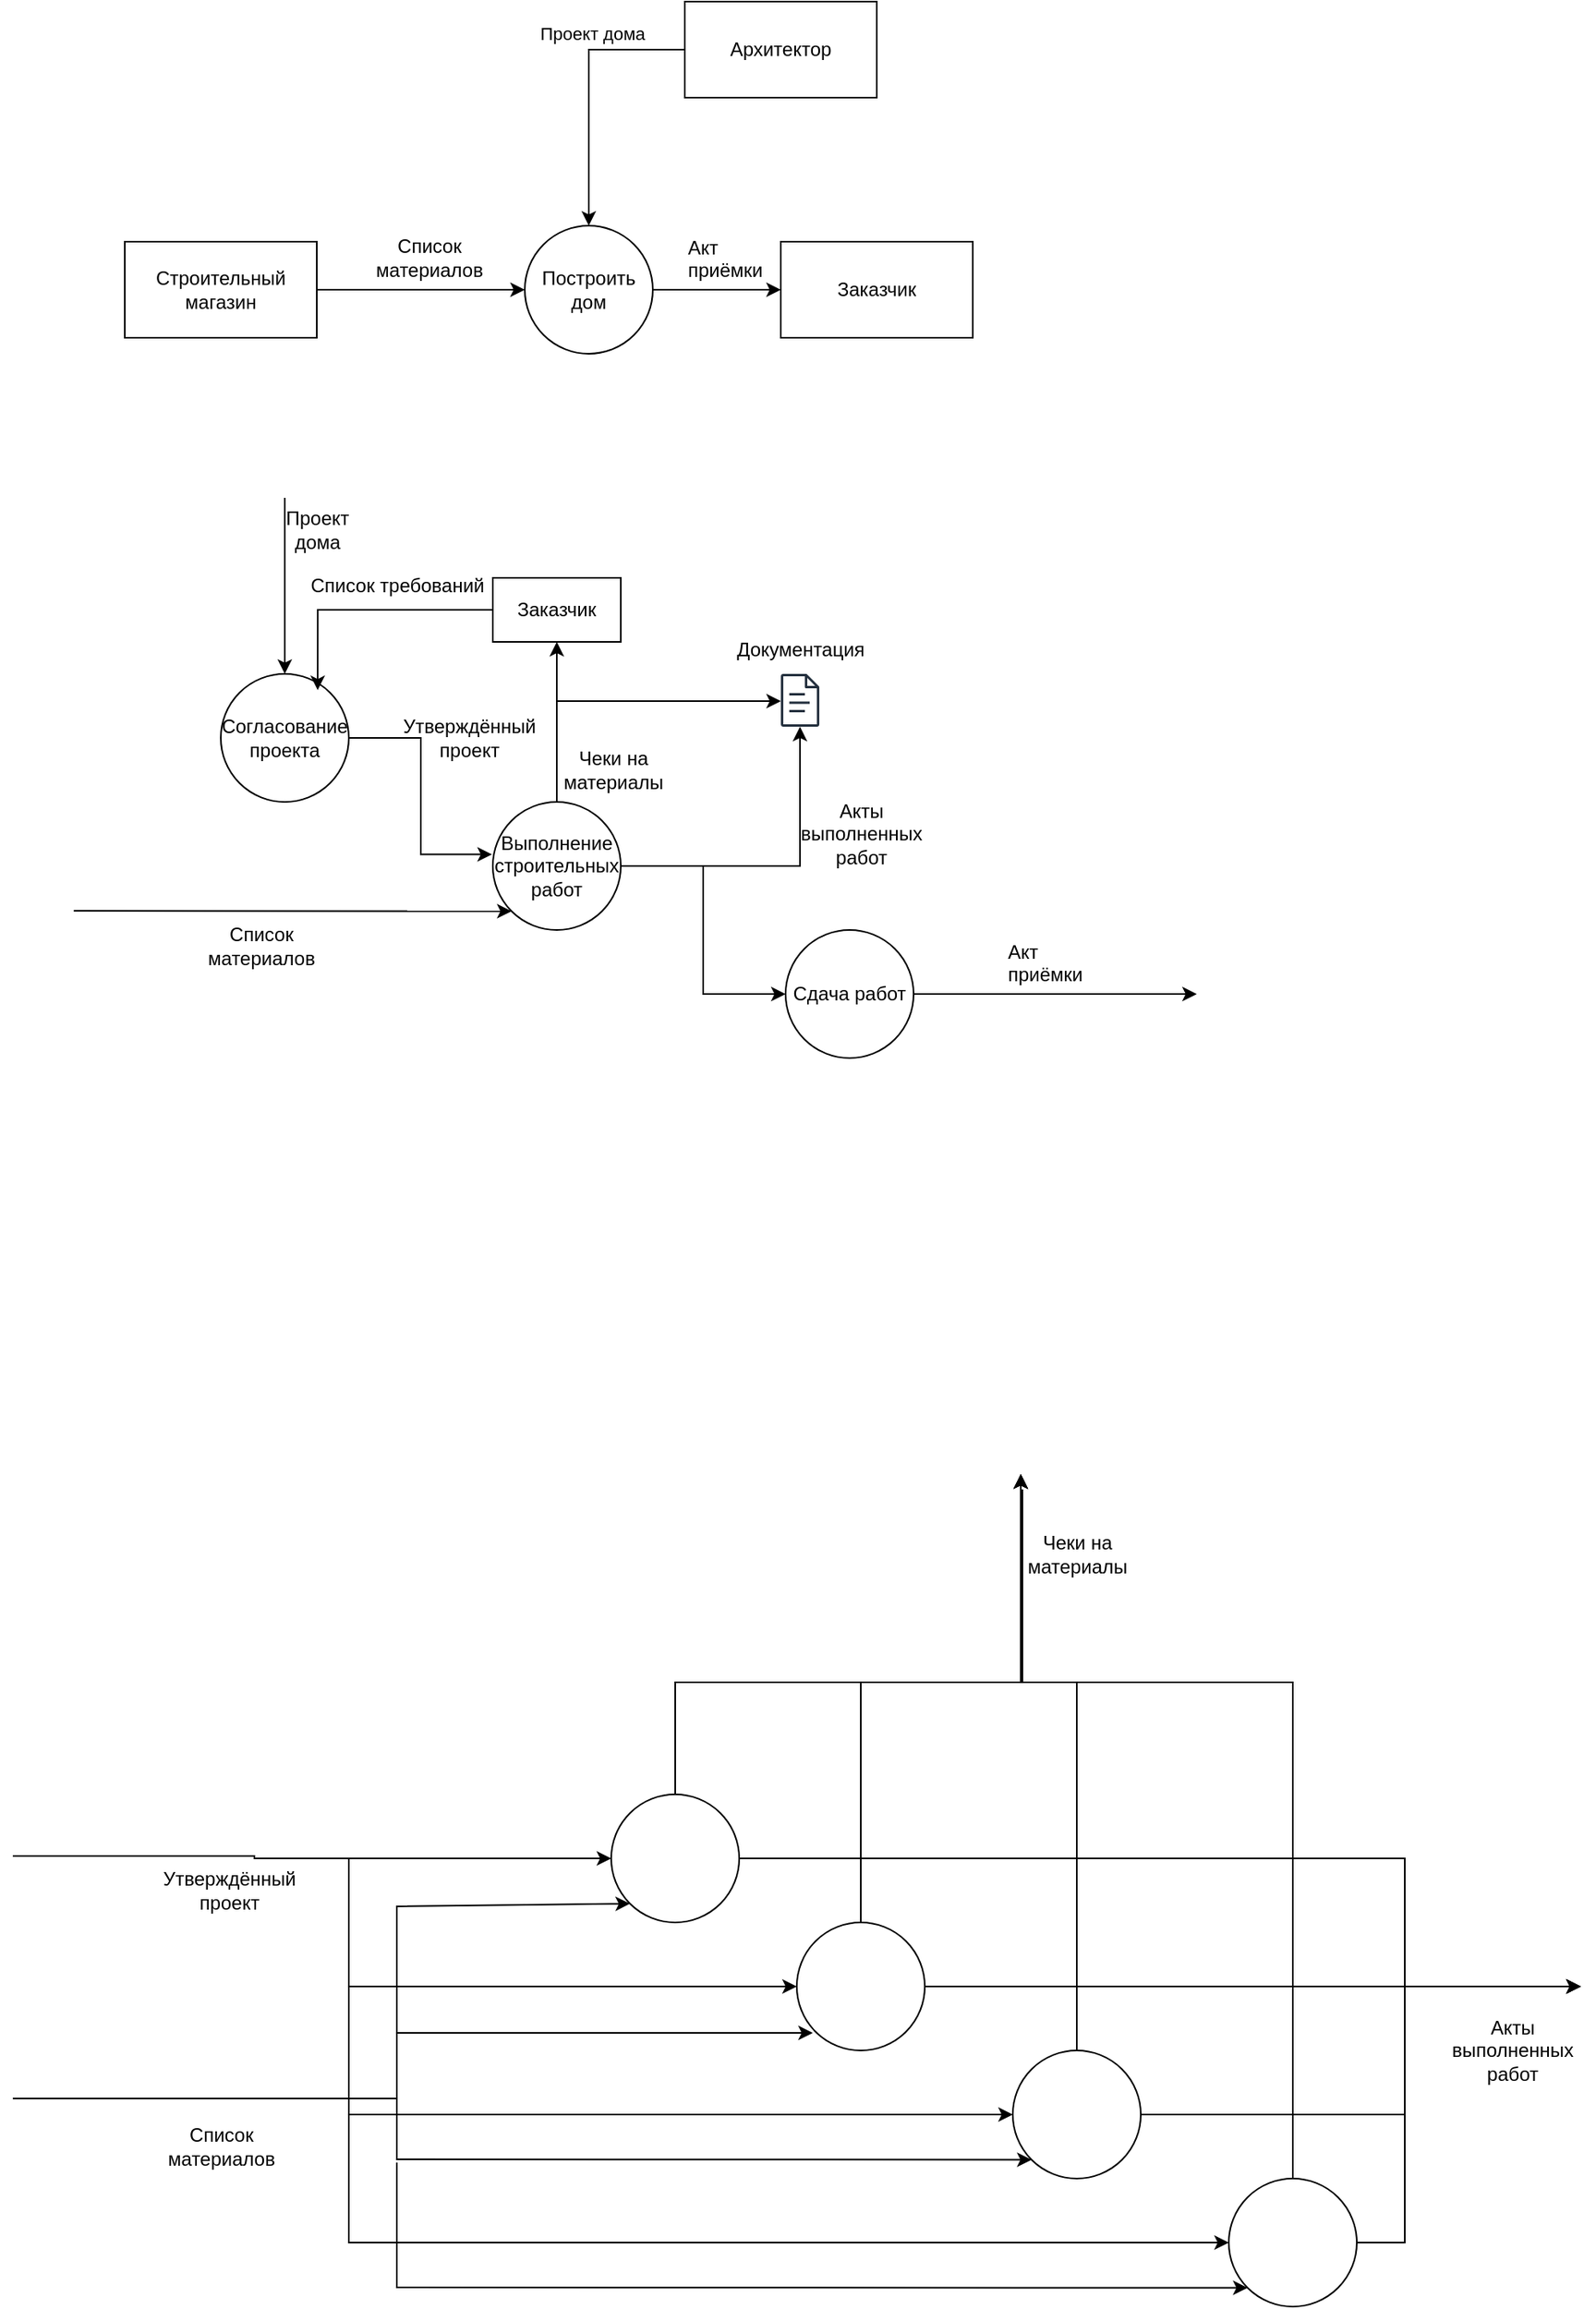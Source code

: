 <mxfile version="25.0.1">
  <diagram name="Page-1" id="IWK_YZqnmYgPwzLuM5sE">
    <mxGraphModel dx="1348" dy="618" grid="1" gridSize="10" guides="1" tooltips="1" connect="1" arrows="1" fold="1" page="1" pageScale="1" pageWidth="827" pageHeight="1169" math="0" shadow="0">
      <root>
        <mxCell id="0" />
        <mxCell id="1" parent="0" />
        <mxCell id="Poi-JJtiiJ44U1Zy0QEv-7" style="edgeStyle=orthogonalEdgeStyle;rounded=0;orthogonalLoop=1;jettySize=auto;html=1;entryX=0;entryY=0.5;entryDx=0;entryDy=0;" edge="1" parent="1" source="Poi-JJtiiJ44U1Zy0QEv-1" target="Poi-JJtiiJ44U1Zy0QEv-3">
          <mxGeometry relative="1" as="geometry" />
        </mxCell>
        <mxCell id="Poi-JJtiiJ44U1Zy0QEv-1" value="Построить дом" style="ellipse;whiteSpace=wrap;html=1;aspect=fixed;" vertex="1" parent="1">
          <mxGeometry x="280" y="260" width="80" height="80" as="geometry" />
        </mxCell>
        <mxCell id="Poi-JJtiiJ44U1Zy0QEv-5" style="edgeStyle=orthogonalEdgeStyle;rounded=0;orthogonalLoop=1;jettySize=auto;html=1;" edge="1" parent="1" source="Poi-JJtiiJ44U1Zy0QEv-2" target="Poi-JJtiiJ44U1Zy0QEv-1">
          <mxGeometry relative="1" as="geometry" />
        </mxCell>
        <mxCell id="Poi-JJtiiJ44U1Zy0QEv-2" value="&lt;div&gt;Строительный&lt;/div&gt;&lt;div&gt;магазин&lt;/div&gt;" style="rounded=0;whiteSpace=wrap;html=1;" vertex="1" parent="1">
          <mxGeometry x="30" y="270" width="120" height="60" as="geometry" />
        </mxCell>
        <mxCell id="Poi-JJtiiJ44U1Zy0QEv-3" value="Заказчик" style="rounded=0;whiteSpace=wrap;html=1;" vertex="1" parent="1">
          <mxGeometry x="440" y="270" width="120" height="60" as="geometry" />
        </mxCell>
        <mxCell id="Poi-JJtiiJ44U1Zy0QEv-9" style="edgeStyle=orthogonalEdgeStyle;rounded=0;orthogonalLoop=1;jettySize=auto;html=1;entryX=0.5;entryY=0;entryDx=0;entryDy=0;" edge="1" parent="1" source="Poi-JJtiiJ44U1Zy0QEv-4" target="Poi-JJtiiJ44U1Zy0QEv-1">
          <mxGeometry relative="1" as="geometry" />
        </mxCell>
        <mxCell id="Poi-JJtiiJ44U1Zy0QEv-10" value="Проект дома" style="edgeLabel;html=1;align=center;verticalAlign=middle;resizable=0;points=[];" vertex="1" connectable="0" parent="Poi-JJtiiJ44U1Zy0QEv-9">
          <mxGeometry x="0.137" y="2" relative="1" as="geometry">
            <mxPoint y="-47" as="offset" />
          </mxGeometry>
        </mxCell>
        <mxCell id="Poi-JJtiiJ44U1Zy0QEv-4" value="Архитектор" style="rounded=0;whiteSpace=wrap;html=1;" vertex="1" parent="1">
          <mxGeometry x="380" y="120" width="120" height="60" as="geometry" />
        </mxCell>
        <mxCell id="Poi-JJtiiJ44U1Zy0QEv-6" value="&lt;div&gt;Список&lt;/div&gt;&lt;div&gt;материалов&lt;/div&gt;" style="text;html=1;align=center;verticalAlign=middle;resizable=0;points=[];autosize=1;strokeColor=none;fillColor=none;" vertex="1" parent="1">
          <mxGeometry x="175" y="260" width="90" height="40" as="geometry" />
        </mxCell>
        <mxCell id="Poi-JJtiiJ44U1Zy0QEv-8" value="Акт&#xa;приёмки" style="text;whiteSpace=wrap;" vertex="1" parent="1">
          <mxGeometry x="380" y="260" width="80" height="50" as="geometry" />
        </mxCell>
        <mxCell id="Poi-JJtiiJ44U1Zy0QEv-12" value="&lt;div&gt;Согласование&lt;/div&gt;&lt;div&gt;проекта&lt;/div&gt;" style="ellipse;whiteSpace=wrap;html=1;aspect=fixed;" vertex="1" parent="1">
          <mxGeometry x="90" y="540" width="80" height="80" as="geometry" />
        </mxCell>
        <mxCell id="Poi-JJtiiJ44U1Zy0QEv-17" style="edgeStyle=orthogonalEdgeStyle;rounded=0;orthogonalLoop=1;jettySize=auto;html=1;entryX=0;entryY=0.5;entryDx=0;entryDy=0;" edge="1" parent="1" source="Poi-JJtiiJ44U1Zy0QEv-13" target="Poi-JJtiiJ44U1Zy0QEv-15">
          <mxGeometry relative="1" as="geometry" />
        </mxCell>
        <mxCell id="Poi-JJtiiJ44U1Zy0QEv-30" style="edgeStyle=orthogonalEdgeStyle;rounded=0;orthogonalLoop=1;jettySize=auto;html=1;" edge="1" parent="1" source="Poi-JJtiiJ44U1Zy0QEv-13" target="Poi-JJtiiJ44U1Zy0QEv-29">
          <mxGeometry relative="1" as="geometry">
            <mxPoint x="430" y="550" as="targetPoint" />
            <Array as="points">
              <mxPoint x="300" y="557" />
            </Array>
          </mxGeometry>
        </mxCell>
        <mxCell id="Poi-JJtiiJ44U1Zy0QEv-31" style="edgeStyle=orthogonalEdgeStyle;rounded=0;orthogonalLoop=1;jettySize=auto;html=1;exitX=1;exitY=0.5;exitDx=0;exitDy=0;" edge="1" parent="1" source="Poi-JJtiiJ44U1Zy0QEv-13" target="Poi-JJtiiJ44U1Zy0QEv-29">
          <mxGeometry relative="1" as="geometry">
            <Array as="points">
              <mxPoint x="452" y="660" />
            </Array>
          </mxGeometry>
        </mxCell>
        <mxCell id="Poi-JJtiiJ44U1Zy0QEv-13" value="&lt;div&gt;Выполнение&lt;/div&gt;&lt;div&gt;строительных работ&lt;/div&gt;" style="ellipse;whiteSpace=wrap;html=1;aspect=fixed;" vertex="1" parent="1">
          <mxGeometry x="260" y="620" width="80" height="80" as="geometry" />
        </mxCell>
        <mxCell id="Poi-JJtiiJ44U1Zy0QEv-20" style="edgeStyle=orthogonalEdgeStyle;rounded=0;orthogonalLoop=1;jettySize=auto;html=1;" edge="1" parent="1" source="Poi-JJtiiJ44U1Zy0QEv-15">
          <mxGeometry relative="1" as="geometry">
            <mxPoint x="700" y="740" as="targetPoint" />
          </mxGeometry>
        </mxCell>
        <mxCell id="Poi-JJtiiJ44U1Zy0QEv-15" value="Сдача работ" style="ellipse;whiteSpace=wrap;html=1;aspect=fixed;" vertex="1" parent="1">
          <mxGeometry x="443" y="700" width="80" height="80" as="geometry" />
        </mxCell>
        <mxCell id="Poi-JJtiiJ44U1Zy0QEv-16" style="edgeStyle=orthogonalEdgeStyle;rounded=0;orthogonalLoop=1;jettySize=auto;html=1;entryX=-0.007;entryY=0.41;entryDx=0;entryDy=0;entryPerimeter=0;" edge="1" parent="1" source="Poi-JJtiiJ44U1Zy0QEv-12" target="Poi-JJtiiJ44U1Zy0QEv-13">
          <mxGeometry relative="1" as="geometry" />
        </mxCell>
        <mxCell id="Poi-JJtiiJ44U1Zy0QEv-18" value="" style="endArrow=classic;html=1;rounded=0;entryX=0;entryY=1;entryDx=0;entryDy=0;" edge="1" parent="1" target="Poi-JJtiiJ44U1Zy0QEv-13">
          <mxGeometry width="50" height="50" relative="1" as="geometry">
            <mxPoint x="-1.882" y="688" as="sourcePoint" />
            <mxPoint x="350" y="620" as="targetPoint" />
          </mxGeometry>
        </mxCell>
        <mxCell id="Poi-JJtiiJ44U1Zy0QEv-19" value="&lt;div&gt;Список&lt;/div&gt;&lt;div&gt;материалов&lt;/div&gt;" style="text;html=1;align=center;verticalAlign=middle;resizable=0;points=[];autosize=1;strokeColor=none;fillColor=none;" vertex="1" parent="1">
          <mxGeometry x="70" y="690" width="90" height="40" as="geometry" />
        </mxCell>
        <mxCell id="Poi-JJtiiJ44U1Zy0QEv-21" value="Акт&#xa;приёмки" style="text;whiteSpace=wrap;" vertex="1" parent="1">
          <mxGeometry x="580" y="700" width="80" height="50" as="geometry" />
        </mxCell>
        <mxCell id="Poi-JJtiiJ44U1Zy0QEv-22" value="&lt;div&gt;Утверждённый&lt;/div&gt;&lt;div&gt;проект&lt;/div&gt;" style="text;html=1;align=center;verticalAlign=middle;resizable=0;points=[];autosize=1;strokeColor=none;fillColor=none;" vertex="1" parent="1">
          <mxGeometry x="190" y="560" width="110" height="40" as="geometry" />
        </mxCell>
        <mxCell id="Poi-JJtiiJ44U1Zy0QEv-23" value="Заказчик" style="rounded=0;whiteSpace=wrap;html=1;" vertex="1" parent="1">
          <mxGeometry x="260" y="480" width="80" height="40" as="geometry" />
        </mxCell>
        <mxCell id="Poi-JJtiiJ44U1Zy0QEv-24" value="" style="endArrow=classic;html=1;rounded=0;exitX=0.5;exitY=0;exitDx=0;exitDy=0;entryX=0.5;entryY=1;entryDx=0;entryDy=0;" edge="1" parent="1" source="Poi-JJtiiJ44U1Zy0QEv-13" target="Poi-JJtiiJ44U1Zy0QEv-23">
          <mxGeometry width="50" height="50" relative="1" as="geometry">
            <mxPoint x="290" y="500" as="sourcePoint" />
            <mxPoint x="340" y="450" as="targetPoint" />
          </mxGeometry>
        </mxCell>
        <mxCell id="Poi-JJtiiJ44U1Zy0QEv-25" style="edgeStyle=orthogonalEdgeStyle;rounded=0;orthogonalLoop=1;jettySize=auto;html=1;entryX=0.757;entryY=0.127;entryDx=0;entryDy=0;entryPerimeter=0;" edge="1" parent="1" source="Poi-JJtiiJ44U1Zy0QEv-23" target="Poi-JJtiiJ44U1Zy0QEv-12">
          <mxGeometry relative="1" as="geometry" />
        </mxCell>
        <mxCell id="Poi-JJtiiJ44U1Zy0QEv-26" value="Список требований" style="text;html=1;align=center;verticalAlign=middle;resizable=0;points=[];autosize=1;strokeColor=none;fillColor=none;" vertex="1" parent="1">
          <mxGeometry x="135" y="470" width="130" height="30" as="geometry" />
        </mxCell>
        <mxCell id="Poi-JJtiiJ44U1Zy0QEv-27" value="" style="endArrow=classic;html=1;rounded=0;entryX=0.5;entryY=0;entryDx=0;entryDy=0;" edge="1" parent="1" target="Poi-JJtiiJ44U1Zy0QEv-12">
          <mxGeometry width="50" height="50" relative="1" as="geometry">
            <mxPoint x="130" y="430" as="sourcePoint" />
            <mxPoint x="260" y="450" as="targetPoint" />
          </mxGeometry>
        </mxCell>
        <mxCell id="Poi-JJtiiJ44U1Zy0QEv-28" value="&lt;div&gt;Проект&lt;/div&gt;&lt;div&gt;дома&lt;/div&gt;" style="text;html=1;align=center;verticalAlign=middle;resizable=0;points=[];autosize=1;strokeColor=none;fillColor=none;" vertex="1" parent="1">
          <mxGeometry x="120" y="430" width="60" height="40" as="geometry" />
        </mxCell>
        <mxCell id="Poi-JJtiiJ44U1Zy0QEv-29" value="" style="sketch=0;outlineConnect=0;fontColor=#232F3E;gradientColor=none;fillColor=#232F3D;strokeColor=none;dashed=0;verticalLabelPosition=bottom;verticalAlign=top;align=center;html=1;fontSize=12;fontStyle=0;aspect=fixed;pointerEvents=1;shape=mxgraph.aws4.document;" vertex="1" parent="1">
          <mxGeometry x="440" y="540" width="24.12" height="33" as="geometry" />
        </mxCell>
        <mxCell id="Poi-JJtiiJ44U1Zy0QEv-33" value="Документация" style="text;html=1;align=center;verticalAlign=middle;resizable=0;points=[];autosize=1;strokeColor=none;fillColor=none;" vertex="1" parent="1">
          <mxGeometry x="402.06" y="510" width="100" height="30" as="geometry" />
        </mxCell>
        <mxCell id="Poi-JJtiiJ44U1Zy0QEv-34" value="&lt;div&gt;Чеки на&lt;/div&gt;&lt;div&gt;материалы&lt;/div&gt;" style="text;html=1;align=center;verticalAlign=middle;resizable=0;points=[];autosize=1;strokeColor=none;fillColor=none;" vertex="1" parent="1">
          <mxGeometry x="290" y="580" width="90" height="40" as="geometry" />
        </mxCell>
        <mxCell id="Poi-JJtiiJ44U1Zy0QEv-35" value="&lt;div&gt;Акты&lt;/div&gt;&lt;div&gt;выполненных&lt;/div&gt;&lt;div&gt;работ&lt;/div&gt;" style="text;html=1;align=center;verticalAlign=middle;resizable=0;points=[];autosize=1;strokeColor=none;fillColor=none;" vertex="1" parent="1">
          <mxGeometry x="440" y="610" width="100" height="60" as="geometry" />
        </mxCell>
        <mxCell id="Poi-JJtiiJ44U1Zy0QEv-37" value="&lt;div&gt;Список&lt;/div&gt;&lt;div&gt;материалов&lt;/div&gt;" style="text;html=1;align=center;verticalAlign=middle;resizable=0;points=[];autosize=1;strokeColor=none;fillColor=none;" vertex="1" parent="1">
          <mxGeometry x="45" y="1440" width="90" height="40" as="geometry" />
        </mxCell>
        <mxCell id="Poi-JJtiiJ44U1Zy0QEv-38" style="edgeStyle=orthogonalEdgeStyle;rounded=0;orthogonalLoop=1;jettySize=auto;html=1;entryX=0;entryY=0.5;entryDx=0;entryDy=0;" edge="1" parent="1" target="Poi-JJtiiJ44U1Zy0QEv-44">
          <mxGeometry relative="1" as="geometry">
            <mxPoint x="-40" y="1278.5" as="sourcePoint" />
            <mxPoint x="260" y="1279.5" as="targetPoint" />
            <Array as="points">
              <mxPoint x="111" y="1279" />
              <mxPoint x="111" y="1280" />
            </Array>
          </mxGeometry>
        </mxCell>
        <mxCell id="Poi-JJtiiJ44U1Zy0QEv-39" value="&lt;div&gt;Утверждённый&lt;/div&gt;&lt;div&gt;проект&lt;/div&gt;" style="text;html=1;align=center;verticalAlign=middle;resizable=0;points=[];autosize=1;strokeColor=none;fillColor=none;" vertex="1" parent="1">
          <mxGeometry x="40" y="1280" width="110" height="40" as="geometry" />
        </mxCell>
        <mxCell id="Poi-JJtiiJ44U1Zy0QEv-41" value="&lt;div&gt;Чеки на&lt;/div&gt;&lt;div&gt;материалы&lt;/div&gt;" style="text;html=1;align=center;verticalAlign=middle;resizable=0;points=[];autosize=1;strokeColor=none;fillColor=none;" vertex="1" parent="1">
          <mxGeometry x="580" y="1070" width="90" height="40" as="geometry" />
        </mxCell>
        <mxCell id="Poi-JJtiiJ44U1Zy0QEv-43" value="&lt;div&gt;Акты&lt;/div&gt;&lt;div&gt;выполненных&lt;/div&gt;&lt;div&gt;работ&lt;/div&gt;" style="text;html=1;align=center;verticalAlign=middle;resizable=0;points=[];autosize=1;strokeColor=none;fillColor=none;" vertex="1" parent="1">
          <mxGeometry x="847" y="1370" width="100" height="60" as="geometry" />
        </mxCell>
        <mxCell id="Poi-JJtiiJ44U1Zy0QEv-65" style="edgeStyle=orthogonalEdgeStyle;rounded=0;orthogonalLoop=1;jettySize=auto;html=1;" edge="1" parent="1" source="Poi-JJtiiJ44U1Zy0QEv-44">
          <mxGeometry relative="1" as="geometry">
            <mxPoint x="940" y="1360" as="targetPoint" />
            <Array as="points">
              <mxPoint x="830" y="1280" />
              <mxPoint x="830" y="1360" />
            </Array>
          </mxGeometry>
        </mxCell>
        <mxCell id="Poi-JJtiiJ44U1Zy0QEv-66" style="edgeStyle=orthogonalEdgeStyle;rounded=0;orthogonalLoop=1;jettySize=auto;html=1;" edge="1" parent="1" source="Poi-JJtiiJ44U1Zy0QEv-44">
          <mxGeometry relative="1" as="geometry">
            <mxPoint x="590" y="1040" as="targetPoint" />
            <Array as="points">
              <mxPoint x="374" y="1170" />
              <mxPoint x="591" y="1170" />
              <mxPoint x="591" y="1050" />
              <mxPoint x="590" y="1050" />
            </Array>
          </mxGeometry>
        </mxCell>
        <mxCell id="Poi-JJtiiJ44U1Zy0QEv-44" value="" style="ellipse;whiteSpace=wrap;html=1;aspect=fixed;" vertex="1" parent="1">
          <mxGeometry x="334" y="1240" width="80" height="80" as="geometry" />
        </mxCell>
        <mxCell id="Poi-JJtiiJ44U1Zy0QEv-62" style="edgeStyle=orthogonalEdgeStyle;rounded=0;orthogonalLoop=1;jettySize=auto;html=1;" edge="1" parent="1" source="Poi-JJtiiJ44U1Zy0QEv-45">
          <mxGeometry relative="1" as="geometry">
            <mxPoint x="940" y="1360" as="targetPoint" />
            <Array as="points">
              <mxPoint x="830" y="1520" />
              <mxPoint x="830" y="1360" />
            </Array>
          </mxGeometry>
        </mxCell>
        <mxCell id="Poi-JJtiiJ44U1Zy0QEv-69" style="edgeStyle=orthogonalEdgeStyle;rounded=0;orthogonalLoop=1;jettySize=auto;html=1;" edge="1" parent="1" source="Poi-JJtiiJ44U1Zy0QEv-45">
          <mxGeometry relative="1" as="geometry">
            <mxPoint x="590" y="1040" as="targetPoint" />
            <Array as="points">
              <mxPoint x="760" y="1170" />
              <mxPoint x="590" y="1170" />
            </Array>
          </mxGeometry>
        </mxCell>
        <mxCell id="Poi-JJtiiJ44U1Zy0QEv-45" value="" style="ellipse;whiteSpace=wrap;html=1;aspect=fixed;" vertex="1" parent="1">
          <mxGeometry x="720" y="1480" width="80" height="80" as="geometry" />
        </mxCell>
        <mxCell id="Poi-JJtiiJ44U1Zy0QEv-63" style="edgeStyle=orthogonalEdgeStyle;rounded=0;orthogonalLoop=1;jettySize=auto;html=1;" edge="1" parent="1" source="Poi-JJtiiJ44U1Zy0QEv-46">
          <mxGeometry relative="1" as="geometry">
            <mxPoint x="940" y="1360" as="targetPoint" />
            <Array as="points">
              <mxPoint x="830" y="1440" />
              <mxPoint x="830" y="1360" />
            </Array>
          </mxGeometry>
        </mxCell>
        <mxCell id="Poi-JJtiiJ44U1Zy0QEv-68" style="edgeStyle=orthogonalEdgeStyle;rounded=0;orthogonalLoop=1;jettySize=auto;html=1;" edge="1" parent="1" source="Poi-JJtiiJ44U1Zy0QEv-46">
          <mxGeometry relative="1" as="geometry">
            <mxPoint x="590" y="1040" as="targetPoint" />
            <Array as="points">
              <mxPoint x="625" y="1170" />
              <mxPoint x="591" y="1170" />
              <mxPoint x="591" y="1050" />
              <mxPoint x="590" y="1050" />
            </Array>
          </mxGeometry>
        </mxCell>
        <mxCell id="Poi-JJtiiJ44U1Zy0QEv-46" value="" style="ellipse;whiteSpace=wrap;html=1;aspect=fixed;" vertex="1" parent="1">
          <mxGeometry x="585" y="1400" width="80" height="80" as="geometry" />
        </mxCell>
        <mxCell id="Poi-JJtiiJ44U1Zy0QEv-64" style="edgeStyle=orthogonalEdgeStyle;rounded=0;orthogonalLoop=1;jettySize=auto;html=1;" edge="1" parent="1" source="Poi-JJtiiJ44U1Zy0QEv-48">
          <mxGeometry relative="1" as="geometry">
            <mxPoint x="940" y="1360" as="targetPoint" />
          </mxGeometry>
        </mxCell>
        <mxCell id="Poi-JJtiiJ44U1Zy0QEv-67" style="edgeStyle=orthogonalEdgeStyle;rounded=0;orthogonalLoop=1;jettySize=auto;html=1;" edge="1" parent="1" source="Poi-JJtiiJ44U1Zy0QEv-48">
          <mxGeometry relative="1" as="geometry">
            <mxPoint x="590" y="1040" as="targetPoint" />
            <Array as="points">
              <mxPoint x="490" y="1170" />
              <mxPoint x="590" y="1170" />
            </Array>
          </mxGeometry>
        </mxCell>
        <mxCell id="Poi-JJtiiJ44U1Zy0QEv-48" value="" style="ellipse;whiteSpace=wrap;html=1;aspect=fixed;" vertex="1" parent="1">
          <mxGeometry x="450" y="1320" width="80" height="80" as="geometry" />
        </mxCell>
        <mxCell id="Poi-JJtiiJ44U1Zy0QEv-51" value="" style="endArrow=classic;html=1;rounded=0;" edge="1" parent="1">
          <mxGeometry width="50" height="50" relative="1" as="geometry">
            <mxPoint x="170" y="1280" as="sourcePoint" />
            <mxPoint x="450" y="1360" as="targetPoint" />
            <Array as="points">
              <mxPoint x="170" y="1360" />
            </Array>
          </mxGeometry>
        </mxCell>
        <mxCell id="Poi-JJtiiJ44U1Zy0QEv-52" value="" style="endArrow=classic;html=1;rounded=0;entryX=0;entryY=0.5;entryDx=0;entryDy=0;" edge="1" parent="1" target="Poi-JJtiiJ44U1Zy0QEv-46">
          <mxGeometry width="50" height="50" relative="1" as="geometry">
            <mxPoint x="170" y="1360" as="sourcePoint" />
            <mxPoint x="450" y="1440" as="targetPoint" />
            <Array as="points">
              <mxPoint x="170" y="1440" />
            </Array>
          </mxGeometry>
        </mxCell>
        <mxCell id="Poi-JJtiiJ44U1Zy0QEv-53" value="" style="endArrow=classic;html=1;rounded=0;entryX=0;entryY=0.5;entryDx=0;entryDy=0;" edge="1" parent="1" target="Poi-JJtiiJ44U1Zy0QEv-45">
          <mxGeometry width="50" height="50" relative="1" as="geometry">
            <mxPoint x="170" y="1440" as="sourcePoint" />
            <mxPoint x="590" y="1520" as="targetPoint" />
            <Array as="points">
              <mxPoint x="170" y="1480" />
              <mxPoint x="170" y="1520" />
            </Array>
          </mxGeometry>
        </mxCell>
        <mxCell id="Poi-JJtiiJ44U1Zy0QEv-54" value="" style="endArrow=classic;html=1;rounded=0;entryX=0;entryY=1;entryDx=0;entryDy=0;" edge="1" parent="1" target="Poi-JJtiiJ44U1Zy0QEv-44">
          <mxGeometry width="50" height="50" relative="1" as="geometry">
            <mxPoint x="200" y="1410" as="sourcePoint" />
            <mxPoint x="410" y="1360" as="targetPoint" />
            <Array as="points">
              <mxPoint x="200" y="1310" />
            </Array>
          </mxGeometry>
        </mxCell>
        <mxCell id="Poi-JJtiiJ44U1Zy0QEv-57" value="" style="endArrow=classic;html=1;rounded=0;entryX=0;entryY=1;entryDx=0;entryDy=0;" edge="1" parent="1">
          <mxGeometry width="50" height="50" relative="1" as="geometry">
            <mxPoint x="200" y="1410" as="sourcePoint" />
            <mxPoint x="460" y="1389" as="targetPoint" />
            <Array as="points">
              <mxPoint x="200" y="1389" />
            </Array>
          </mxGeometry>
        </mxCell>
        <mxCell id="Poi-JJtiiJ44U1Zy0QEv-58" value="" style="endArrow=classic;html=1;rounded=0;entryX=0;entryY=1;entryDx=0;entryDy=0;" edge="1" parent="1" target="Poi-JJtiiJ44U1Zy0QEv-46">
          <mxGeometry width="50" height="50" relative="1" as="geometry">
            <mxPoint x="200" y="1410" as="sourcePoint" />
            <mxPoint x="430" y="1430" as="targetPoint" />
            <Array as="points">
              <mxPoint x="200" y="1468" />
            </Array>
          </mxGeometry>
        </mxCell>
        <mxCell id="Poi-JJtiiJ44U1Zy0QEv-59" value="" style="endArrow=classic;html=1;rounded=0;entryX=0;entryY=1;entryDx=0;entryDy=0;" edge="1" parent="1" target="Poi-JJtiiJ44U1Zy0QEv-45">
          <mxGeometry width="50" height="50" relative="1" as="geometry">
            <mxPoint x="200" y="1470" as="sourcePoint" />
            <mxPoint x="618.5" y="1549" as="targetPoint" />
            <Array as="points">
              <mxPoint x="200" y="1548" />
            </Array>
          </mxGeometry>
        </mxCell>
        <mxCell id="Poi-JJtiiJ44U1Zy0QEv-61" value="" style="endArrow=none;html=1;rounded=0;" edge="1" parent="1">
          <mxGeometry width="50" height="50" relative="1" as="geometry">
            <mxPoint x="-40" y="1430" as="sourcePoint" />
            <mxPoint x="200" y="1430" as="targetPoint" />
          </mxGeometry>
        </mxCell>
      </root>
    </mxGraphModel>
  </diagram>
</mxfile>
